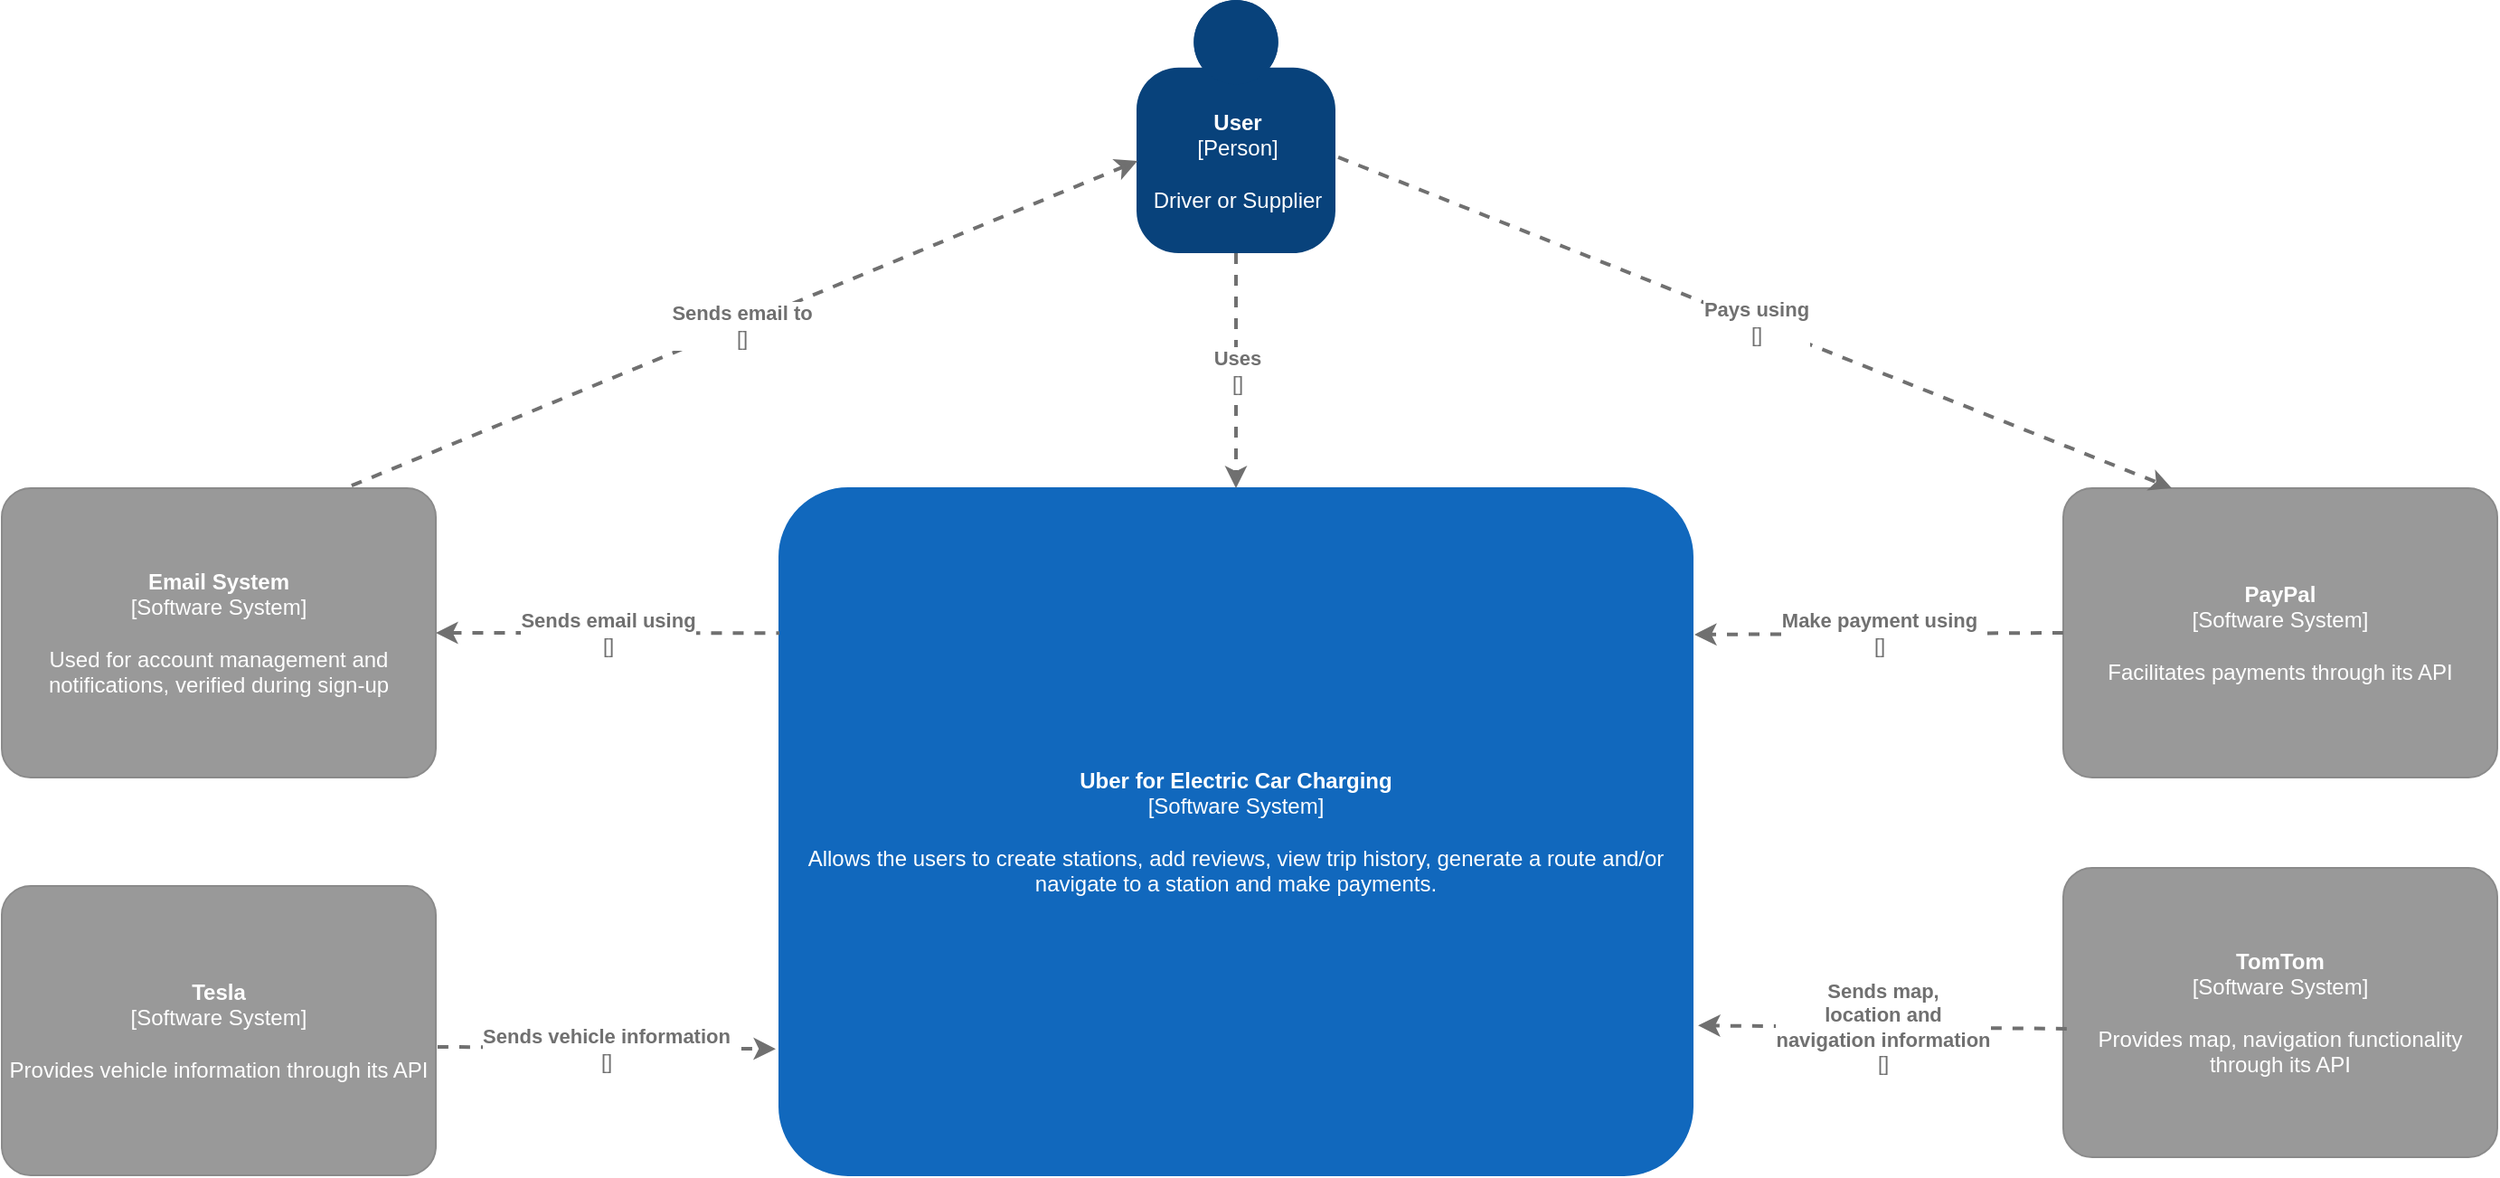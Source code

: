 <mxfile version="14.4.9" type="device"><diagram id="MX6_LcTl5oaNBY2n7YgR" name="Page-1"><mxGraphModel dx="2204" dy="831" grid="1" gridSize="10" guides="1" tooltips="1" connect="1" arrows="1" fold="1" page="1" pageScale="1" pageWidth="850" pageHeight="1100" math="0" shadow="0"><root><mxCell id="0"/><mxCell id="1" parent="0"/><object placeholders="1" c4Name="Uber for Electric Car Charging" c4Type="Software System" c4Description="Allows the users to create stations, add reviews, view trip history, generate a route and/or navigate to a station and make payments." label="&lt;b&gt;%c4Name%&lt;/b&gt;&lt;div&gt;[%c4Type%]&lt;/div&gt;&lt;br&gt;&lt;div&gt;%c4Description%&lt;/div&gt;" id="oU_ywQRp39J8dxkoYo70-1"><mxCell style="rounded=1;whiteSpace=wrap;html=1;labelBackgroundColor=none;fillColor=#1168BD;fontColor=#ffffff;align=center;arcSize=10;strokeColor=#1168BD;metaEdit=1;metaData={&quot;c4Type&quot;:{&quot;editable&quot;:false}};points=[[0.25,0,0],[0.5,0,0],[0.75,0,0],[1,0.25,0],[1,0.5,0],[1,0.75,0],[0.75,1,0],[0.5,1,0],[0.25,1,0],[0,0.75,0],[0,0.5,0],[0,0.25,0]];" vertex="1" parent="1"><mxGeometry x="150" y="310" width="505" height="380" as="geometry"/></mxCell></object><object placeholders="1" c4Name="User" c4Type="Person" c4Description="Driver or Supplier" label="&lt;b&gt;%c4Name%&lt;/b&gt;&lt;div&gt;[%c4Type%]&lt;/div&gt;&lt;br&gt;&lt;div&gt;%c4Description%&lt;/div&gt;" id="oU_ywQRp39J8dxkoYo70-2"><mxCell style="html=1;dashed=0;whitespace=wrap;fillColor=#08427b;strokeColor=none;fontColor=#ffffff;shape=mxgraph.c4.person;align=center;metaEdit=1;points=[[0.5,0,0],[1,0.5,0],[1,0.75,0],[0.75,1,0],[0.5,1,0],[0.25,1,0],[0,0.75,0],[0,0.5,0]];metaData={&quot;c4Type&quot;:{&quot;editable&quot;:false}};" vertex="1" parent="1"><mxGeometry x="347.5" y="40" width="110.0" height="140" as="geometry"/></mxCell></object><object placeholders="1" c4Type="Relationship" c4Technology="" c4Description="Uses" label="&lt;div style=&quot;text-align: left&quot;&gt;&lt;div style=&quot;text-align: center&quot;&gt;&lt;b&gt;%c4Description%&lt;/b&gt;&lt;/div&gt;&lt;div style=&quot;text-align: center&quot;&gt;[%c4Technology%]&lt;/div&gt;&lt;/div&gt;" id="oU_ywQRp39J8dxkoYo70-3"><mxCell style="edgeStyle=none;rounded=0;html=1;entryX=0.5;entryY=0;jettySize=auto;orthogonalLoop=1;strokeColor=#707070;strokeWidth=2;fontColor=#707070;jumpStyle=none;dashed=1;metaEdit=1;metaData={&quot;c4Type&quot;:{&quot;editable&quot;:false}};exitX=0.5;exitY=1;exitDx=0;exitDy=0;exitPerimeter=0;entryDx=0;entryDy=0;entryPerimeter=0;" edge="1" parent="1" source="oU_ywQRp39J8dxkoYo70-2" target="oU_ywQRp39J8dxkoYo70-1"><mxGeometry width="160" relative="1" as="geometry"><mxPoint x="340" y="420" as="sourcePoint"/><mxPoint x="500" y="420" as="targetPoint"/></mxGeometry></mxCell></object><object placeholders="1" c4Name="PayPal" c4Type="Software System" c4Description="Facilitates payments through its API" label="&lt;b&gt;%c4Name%&lt;/b&gt;&lt;div&gt;[%c4Type%]&lt;/div&gt;&lt;br&gt;&lt;div&gt;%c4Description%&lt;/div&gt;" id="oU_ywQRp39J8dxkoYo70-4"><mxCell style="rounded=1;whiteSpace=wrap;html=1;labelBackgroundColor=none;fillColor=#999999;fontColor=#ffffff;align=center;arcSize=10;strokeColor=#8A8A8A;metaEdit=1;metaData={&quot;c4Type&quot;:{&quot;editable&quot;:false}};points=[[0.25,0,0],[0.5,0,0],[0.75,0,0],[1,0.25,0],[1,0.5,0],[1,0.75,0],[0.75,1,0],[0.5,1,0],[0.25,1,0],[0,0.75,0],[0,0.5,0],[0,0.25,0]];" vertex="1" parent="1"><mxGeometry x="860" y="310" width="240" height="160" as="geometry"/></mxCell></object><object placeholders="1" c4Name="Tesla" c4Type="Software System" c4Description="Provides vehicle information through its API" label="&lt;b&gt;%c4Name%&lt;/b&gt;&lt;div&gt;[%c4Type%]&lt;/div&gt;&lt;br&gt;&lt;div&gt;%c4Description%&lt;/div&gt;" id="oU_ywQRp39J8dxkoYo70-5"><mxCell style="rounded=1;whiteSpace=wrap;html=1;labelBackgroundColor=none;fillColor=#999999;fontColor=#ffffff;align=center;arcSize=10;strokeColor=#8A8A8A;metaEdit=1;metaData={&quot;c4Type&quot;:{&quot;editable&quot;:false}};points=[[0.25,0,0],[0.5,0,0],[0.75,0,0],[1,0.25,0],[1,0.5,0],[1,0.75,0],[0.75,1,0],[0.5,1,0],[0.25,1,0],[0,0.75,0],[0,0.5,0],[0,0.25,0]];" vertex="1" parent="1"><mxGeometry x="-280" y="530" width="240" height="160" as="geometry"/></mxCell></object><object placeholders="1" c4Name="Email System" c4Type="Software System" c4Description="Used for account management and notifications, verified during sign-up" label="&lt;b&gt;%c4Name%&lt;/b&gt;&lt;div&gt;[%c4Type%]&lt;/div&gt;&lt;br&gt;&lt;div&gt;%c4Description%&lt;/div&gt;" id="oU_ywQRp39J8dxkoYo70-6"><mxCell style="rounded=1;whiteSpace=wrap;html=1;labelBackgroundColor=none;fillColor=#999999;fontColor=#ffffff;align=center;arcSize=10;strokeColor=#8A8A8A;metaEdit=1;metaData={&quot;c4Type&quot;:{&quot;editable&quot;:false}};points=[[0.25,0,0],[0.5,0,0],[0.75,0,0],[1,0.25,0],[1,0.5,0],[1,0.75,0],[0.75,1,0],[0.5,1,0],[0.25,1,0],[0,0.75,0],[0,0.5,0],[0,0.25,0]];" vertex="1" parent="1"><mxGeometry x="-280" y="310" width="240" height="160" as="geometry"/></mxCell></object><object placeholders="1" c4Name="TomTom" c4Type="Software System" c4Description="Provides map, navigation functionality through its API" label="&lt;b&gt;%c4Name%&lt;/b&gt;&lt;div&gt;[%c4Type%]&lt;/div&gt;&lt;br&gt;&lt;div&gt;%c4Description%&lt;/div&gt;" id="oU_ywQRp39J8dxkoYo70-7"><mxCell style="rounded=1;whiteSpace=wrap;html=1;labelBackgroundColor=none;fillColor=#999999;fontColor=#ffffff;align=center;arcSize=10;strokeColor=#8A8A8A;metaEdit=1;metaData={&quot;c4Type&quot;:{&quot;editable&quot;:false}};points=[[0.25,0,0],[0.5,0,0],[0.75,0,0],[1,0.25,0],[1,0.5,0],[1,0.75,0],[0.75,1,0],[0.5,1,0],[0.25,1,0],[0,0.75,0],[0,0.5,0],[0,0.25,0]];" vertex="1" parent="1"><mxGeometry x="860" y="520" width="240" height="160" as="geometry"/></mxCell></object><object placeholders="1" c4Type="Relationship" c4Technology="" c4Description="Sends email using" label="&lt;div style=&quot;text-align: left&quot;&gt;&lt;div style=&quot;text-align: center&quot;&gt;&lt;b&gt;%c4Description%&lt;/b&gt;&lt;/div&gt;&lt;div style=&quot;text-align: center&quot;&gt;[%c4Technology%]&lt;/div&gt;&lt;/div&gt;" id="oU_ywQRp39J8dxkoYo70-8"><mxCell style="edgeStyle=none;rounded=0;html=1;entryX=0;entryY=0.211;jettySize=auto;orthogonalLoop=1;strokeColor=#707070;strokeWidth=2;fontColor=#707070;jumpStyle=none;dashed=1;metaEdit=1;metaData={&quot;c4Type&quot;:{&quot;editable&quot;:false}};exitX=1;exitY=0.5;exitDx=0;exitDy=0;exitPerimeter=0;entryDx=0;entryDy=0;entryPerimeter=0;startArrow=classic;startFill=1;endArrow=none;endFill=0;" edge="1" parent="1" source="oU_ywQRp39J8dxkoYo70-6" target="oU_ywQRp39J8dxkoYo70-1"><mxGeometry width="160" relative="1" as="geometry"><mxPoint x="290" y="420" as="sourcePoint"/><mxPoint x="450" y="420" as="targetPoint"/></mxGeometry></mxCell></object><object placeholders="1" c4Type="Relationship" c4Technology="" c4Description="Sends vehicle information" label="&lt;div style=&quot;text-align: left&quot;&gt;&lt;div style=&quot;text-align: center&quot;&gt;&lt;b&gt;%c4Description%&lt;/b&gt;&lt;/div&gt;&lt;div style=&quot;text-align: center&quot;&gt;[%c4Technology%]&lt;/div&gt;&lt;/div&gt;" id="oU_ywQRp39J8dxkoYo70-9"><mxCell style="edgeStyle=none;rounded=0;html=1;entryX=-0.004;entryY=0.816;jettySize=auto;orthogonalLoop=1;strokeColor=#707070;strokeWidth=2;fontColor=#707070;jumpStyle=none;dashed=1;metaEdit=1;metaData={&quot;c4Type&quot;:{&quot;editable&quot;:false}};exitX=1.004;exitY=0.556;exitDx=0;exitDy=0;exitPerimeter=0;entryDx=0;entryDy=0;entryPerimeter=0;" edge="1" parent="1" source="oU_ywQRp39J8dxkoYo70-5" target="oU_ywQRp39J8dxkoYo70-1"><mxGeometry width="160" relative="1" as="geometry"><mxPoint y="400" as="sourcePoint"/><mxPoint x="160" y="400.18" as="targetPoint"/></mxGeometry></mxCell></object><object placeholders="1" c4Type="Relationship" c4Technology="" c4Description="Make payment using" label="&lt;div style=&quot;text-align: left&quot;&gt;&lt;div style=&quot;text-align: center&quot;&gt;&lt;b&gt;%c4Description%&lt;/b&gt;&lt;/div&gt;&lt;div style=&quot;text-align: center&quot;&gt;[%c4Technology%]&lt;/div&gt;&lt;/div&gt;" id="oU_ywQRp39J8dxkoYo70-10"><mxCell style="edgeStyle=none;rounded=0;html=1;entryX=1.002;entryY=0.213;jettySize=auto;orthogonalLoop=1;strokeColor=#707070;strokeWidth=2;fontColor=#707070;jumpStyle=none;dashed=1;metaEdit=1;metaData={&quot;c4Type&quot;:{&quot;editable&quot;:false}};exitX=0;exitY=0.5;exitDx=0;exitDy=0;exitPerimeter=0;entryDx=0;entryDy=0;entryPerimeter=0;" edge="1" parent="1" source="oU_ywQRp39J8dxkoYo70-4" target="oU_ywQRp39J8dxkoYo70-1"><mxGeometry width="160" relative="1" as="geometry"><mxPoint x="670" y="389.5" as="sourcePoint"/><mxPoint x="830" y="389.68" as="targetPoint"/></mxGeometry></mxCell></object><object placeholders="1" c4Type="Relationship" c4Technology="" c4Description="Sends map, &#xA;location and &#xA;navigation information" label="&lt;div style=&quot;text-align: left&quot;&gt;&lt;div style=&quot;text-align: center&quot;&gt;&lt;b&gt;%c4Description%&lt;/b&gt;&lt;/div&gt;&lt;div style=&quot;text-align: center&quot;&gt;[%c4Technology%]&lt;/div&gt;&lt;/div&gt;" id="oU_ywQRp39J8dxkoYo70-11"><mxCell style="edgeStyle=none;rounded=0;html=1;jettySize=auto;orthogonalLoop=1;strokeColor=#707070;strokeWidth=2;fontColor=#707070;jumpStyle=none;dashed=1;metaEdit=1;metaData={&quot;c4Type&quot;:{&quot;editable&quot;:false}};exitX=0.008;exitY=0.556;exitDx=0;exitDy=0;exitPerimeter=0;entryX=1.006;entryY=0.782;entryDx=0;entryDy=0;entryPerimeter=0;" edge="1" parent="1" source="oU_ywQRp39J8dxkoYo70-7" target="oU_ywQRp39J8dxkoYo70-1"><mxGeometry width="160" relative="1" as="geometry"><mxPoint x="849.99" y="609.5" as="sourcePoint"/><mxPoint x="720" y="660" as="targetPoint"/></mxGeometry></mxCell></object><object placeholders="1" c4Type="Relationship" c4Technology="" c4Description="Pays using" label="&lt;div style=&quot;text-align: left&quot;&gt;&lt;div style=&quot;text-align: center&quot;&gt;&lt;b&gt;%c4Description%&lt;/b&gt;&lt;/div&gt;&lt;div style=&quot;text-align: center&quot;&gt;[%c4Technology%]&lt;/div&gt;&lt;/div&gt;" id="oU_ywQRp39J8dxkoYo70-12"><mxCell style="edgeStyle=none;rounded=0;html=1;entryX=0.25;entryY=0;jettySize=auto;orthogonalLoop=1;strokeColor=#707070;strokeWidth=2;fontColor=#707070;jumpStyle=none;dashed=1;metaEdit=1;metaData={&quot;c4Type&quot;:{&quot;editable&quot;:false}};startArrow=none;startFill=0;endArrow=classic;endFill=1;exitX=1.014;exitY=0.621;exitDx=0;exitDy=0;exitPerimeter=0;entryDx=0;entryDy=0;entryPerimeter=0;" edge="1" parent="1" source="oU_ywQRp39J8dxkoYo70-2" target="oU_ywQRp39J8dxkoYo70-4"><mxGeometry width="160" relative="1" as="geometry"><mxPoint x="450" y="420" as="sourcePoint"/><mxPoint x="610" y="420" as="targetPoint"/></mxGeometry></mxCell></object><object placeholders="1" c4Type="Relationship" c4Technology="" c4Description="Sends email to" label="&lt;div style=&quot;text-align: left&quot;&gt;&lt;div style=&quot;text-align: center&quot;&gt;&lt;b&gt;%c4Description%&lt;/b&gt;&lt;/div&gt;&lt;div style=&quot;text-align: center&quot;&gt;[%c4Technology%]&lt;/div&gt;&lt;/div&gt;" id="oU_ywQRp39J8dxkoYo70-13"><mxCell style="edgeStyle=none;rounded=0;html=1;entryX=0.792;entryY=0;jettySize=auto;orthogonalLoop=1;strokeColor=#707070;strokeWidth=2;fontColor=#707070;jumpStyle=none;dashed=1;metaEdit=1;metaData={&quot;c4Type&quot;:{&quot;editable&quot;:false}};startArrow=classic;startFill=1;endArrow=none;endFill=0;exitX=0.005;exitY=0.636;exitDx=0;exitDy=0;exitPerimeter=0;entryDx=0;entryDy=0;entryPerimeter=0;" edge="1" parent="1" source="oU_ywQRp39J8dxkoYo70-2" target="oU_ywQRp39J8dxkoYo70-6"><mxGeometry width="160" relative="1" as="geometry"><mxPoint x="200" y="420" as="sourcePoint"/><mxPoint x="360" y="420" as="targetPoint"/></mxGeometry></mxCell></object></root></mxGraphModel></diagram></mxfile>